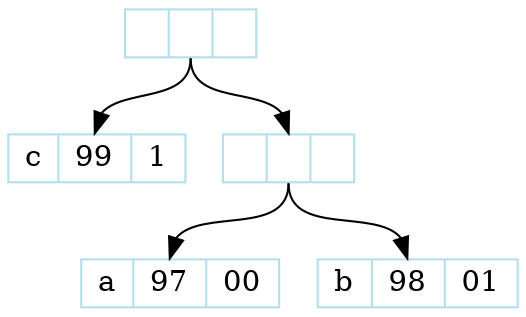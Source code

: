 digraph Total {
	node [color=lightblue2 height=.1 shape=record]
	00 [label="<f0> a|<f1> 97|<f2> 00"]
	01 [label="<f0> b|<f1> 98|<f2> 01"]
	1 [label="<f0> c|<f1> 99|<f2> 1"]
	"" [label="<f0> |<f1> |<f2> "]
	0 [label="<f0> |<f1> |<f2> "]
	"":f1 -> 0:f1
	"":f1 -> 1:f1
	0:f1 -> 00:f1
	0:f1 -> 01:f1
}
